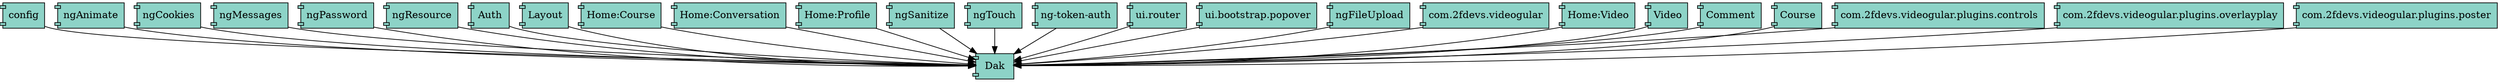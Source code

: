 digraph dependencies {
  node[shape="component",style="filled",colorscheme=set312]


    node[shape="component"]
    "Dak"[label="Dak", fillcolor=1]

    
      "config"[label="config", fillcolor=1]
      "config" -> "Dak"
    
      "ngAnimate"[label="ngAnimate", fillcolor=1]
      "ngAnimate" -> "Dak"
    
      "ngCookies"[label="ngCookies", fillcolor=1]
      "ngCookies" -> "Dak"
    
      "ngMessages"[label="ngMessages", fillcolor=1]
      "ngMessages" -> "Dak"
    
      "ngPassword"[label="ngPassword", fillcolor=1]
      "ngPassword" -> "Dak"
    
      "ngResource"[label="ngResource", fillcolor=1]
      "ngResource" -> "Dak"
    
      "Auth"[label="Auth", fillcolor=1]
      "Auth" -> "Dak"
    
      "Layout"[label="Layout", fillcolor=1]
      "Layout" -> "Dak"
    
      "Home:Course"[label="Home:Course", fillcolor=1]
      "Home:Course" -> "Dak"
    
      "Home:Conversation"[label="Home:Conversation", fillcolor=1]
      "Home:Conversation" -> "Dak"
    
      "Home:Profile"[label="Home:Profile", fillcolor=1]
      "Home:Profile" -> "Dak"
    
      "ngSanitize"[label="ngSanitize", fillcolor=1]
      "ngSanitize" -> "Dak"
    
      "ngTouch"[label="ngTouch", fillcolor=1]
      "ngTouch" -> "Dak"
    
      "ng-token-auth"[label="ng-token-auth", fillcolor=1]
      "ng-token-auth" -> "Dak"
    
      "ui.router"[label="ui.router", fillcolor=1]
      "ui.router" -> "Dak"
    
      "ui.bootstrap.popover"[label="ui.bootstrap.popover", fillcolor=1]
      "ui.bootstrap.popover" -> "Dak"
    
      "ngFileUpload"[label="ngFileUpload", fillcolor=1]
      "ngFileUpload" -> "Dak"
    
      "com.2fdevs.videogular"[label="com.2fdevs.videogular", fillcolor=1]
      "com.2fdevs.videogular" -> "Dak"
    
      "Home:Video"[label="Home:Video", fillcolor=1]
      "Home:Video" -> "Dak"
    
      "Video"[label="Video", fillcolor=1]
      "Video" -> "Dak"
    
      "Comment"[label="Comment", fillcolor=1]
      "Comment" -> "Dak"
    
      "Course"[label="Course", fillcolor=1]
      "Course" -> "Dak"
    
      "com.2fdevs.videogular.plugins.controls"[label="com.2fdevs.videogular.plugins.controls", fillcolor=1]
      "com.2fdevs.videogular.plugins.controls" -> "Dak"
    
      "com.2fdevs.videogular.plugins.overlayplay"[label="com.2fdevs.videogular.plugins.overlayplay", fillcolor=1]
      "com.2fdevs.videogular.plugins.overlayplay" -> "Dak"
    
      "com.2fdevs.videogular.plugins.poster"[label="com.2fdevs.videogular.plugins.poster", fillcolor=1]
      "com.2fdevs.videogular.plugins.poster" -> "Dak"
    


    node[shape="ellipse"]
    


    

    

    

    node[shape="rectangle"]
    

    node[shape="note"]
    

    node[shape="folder"]
    







    node[shape="ellipse",style="filled", fillcolor=11]
    

    

    


    

    

    

    


}
